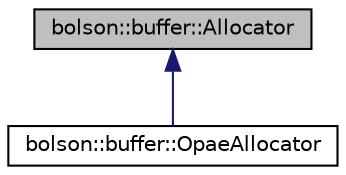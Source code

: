 digraph "bolson::buffer::Allocator"
{
 // LATEX_PDF_SIZE
  edge [fontname="Helvetica",fontsize="10",labelfontname="Helvetica",labelfontsize="10"];
  node [fontname="Helvetica",fontsize="10",shape=record];
  Node1 [label="bolson::buffer::Allocator",height=0.2,width=0.4,color="black", fillcolor="grey75", style="filled", fontcolor="black",tooltip="Abstract class for memory allocators."];
  Node1 -> Node2 [dir="back",color="midnightblue",fontsize="10",style="solid",fontname="Helvetica"];
  Node2 [label="bolson::buffer::OpaeAllocator",height=0.2,width=0.4,color="black", fillcolor="white", style="filled",URL="$classbolson_1_1buffer_1_1_opae_allocator.html",tooltip="Memory allocator for the Intel OPAE FPGA platform."];
}
